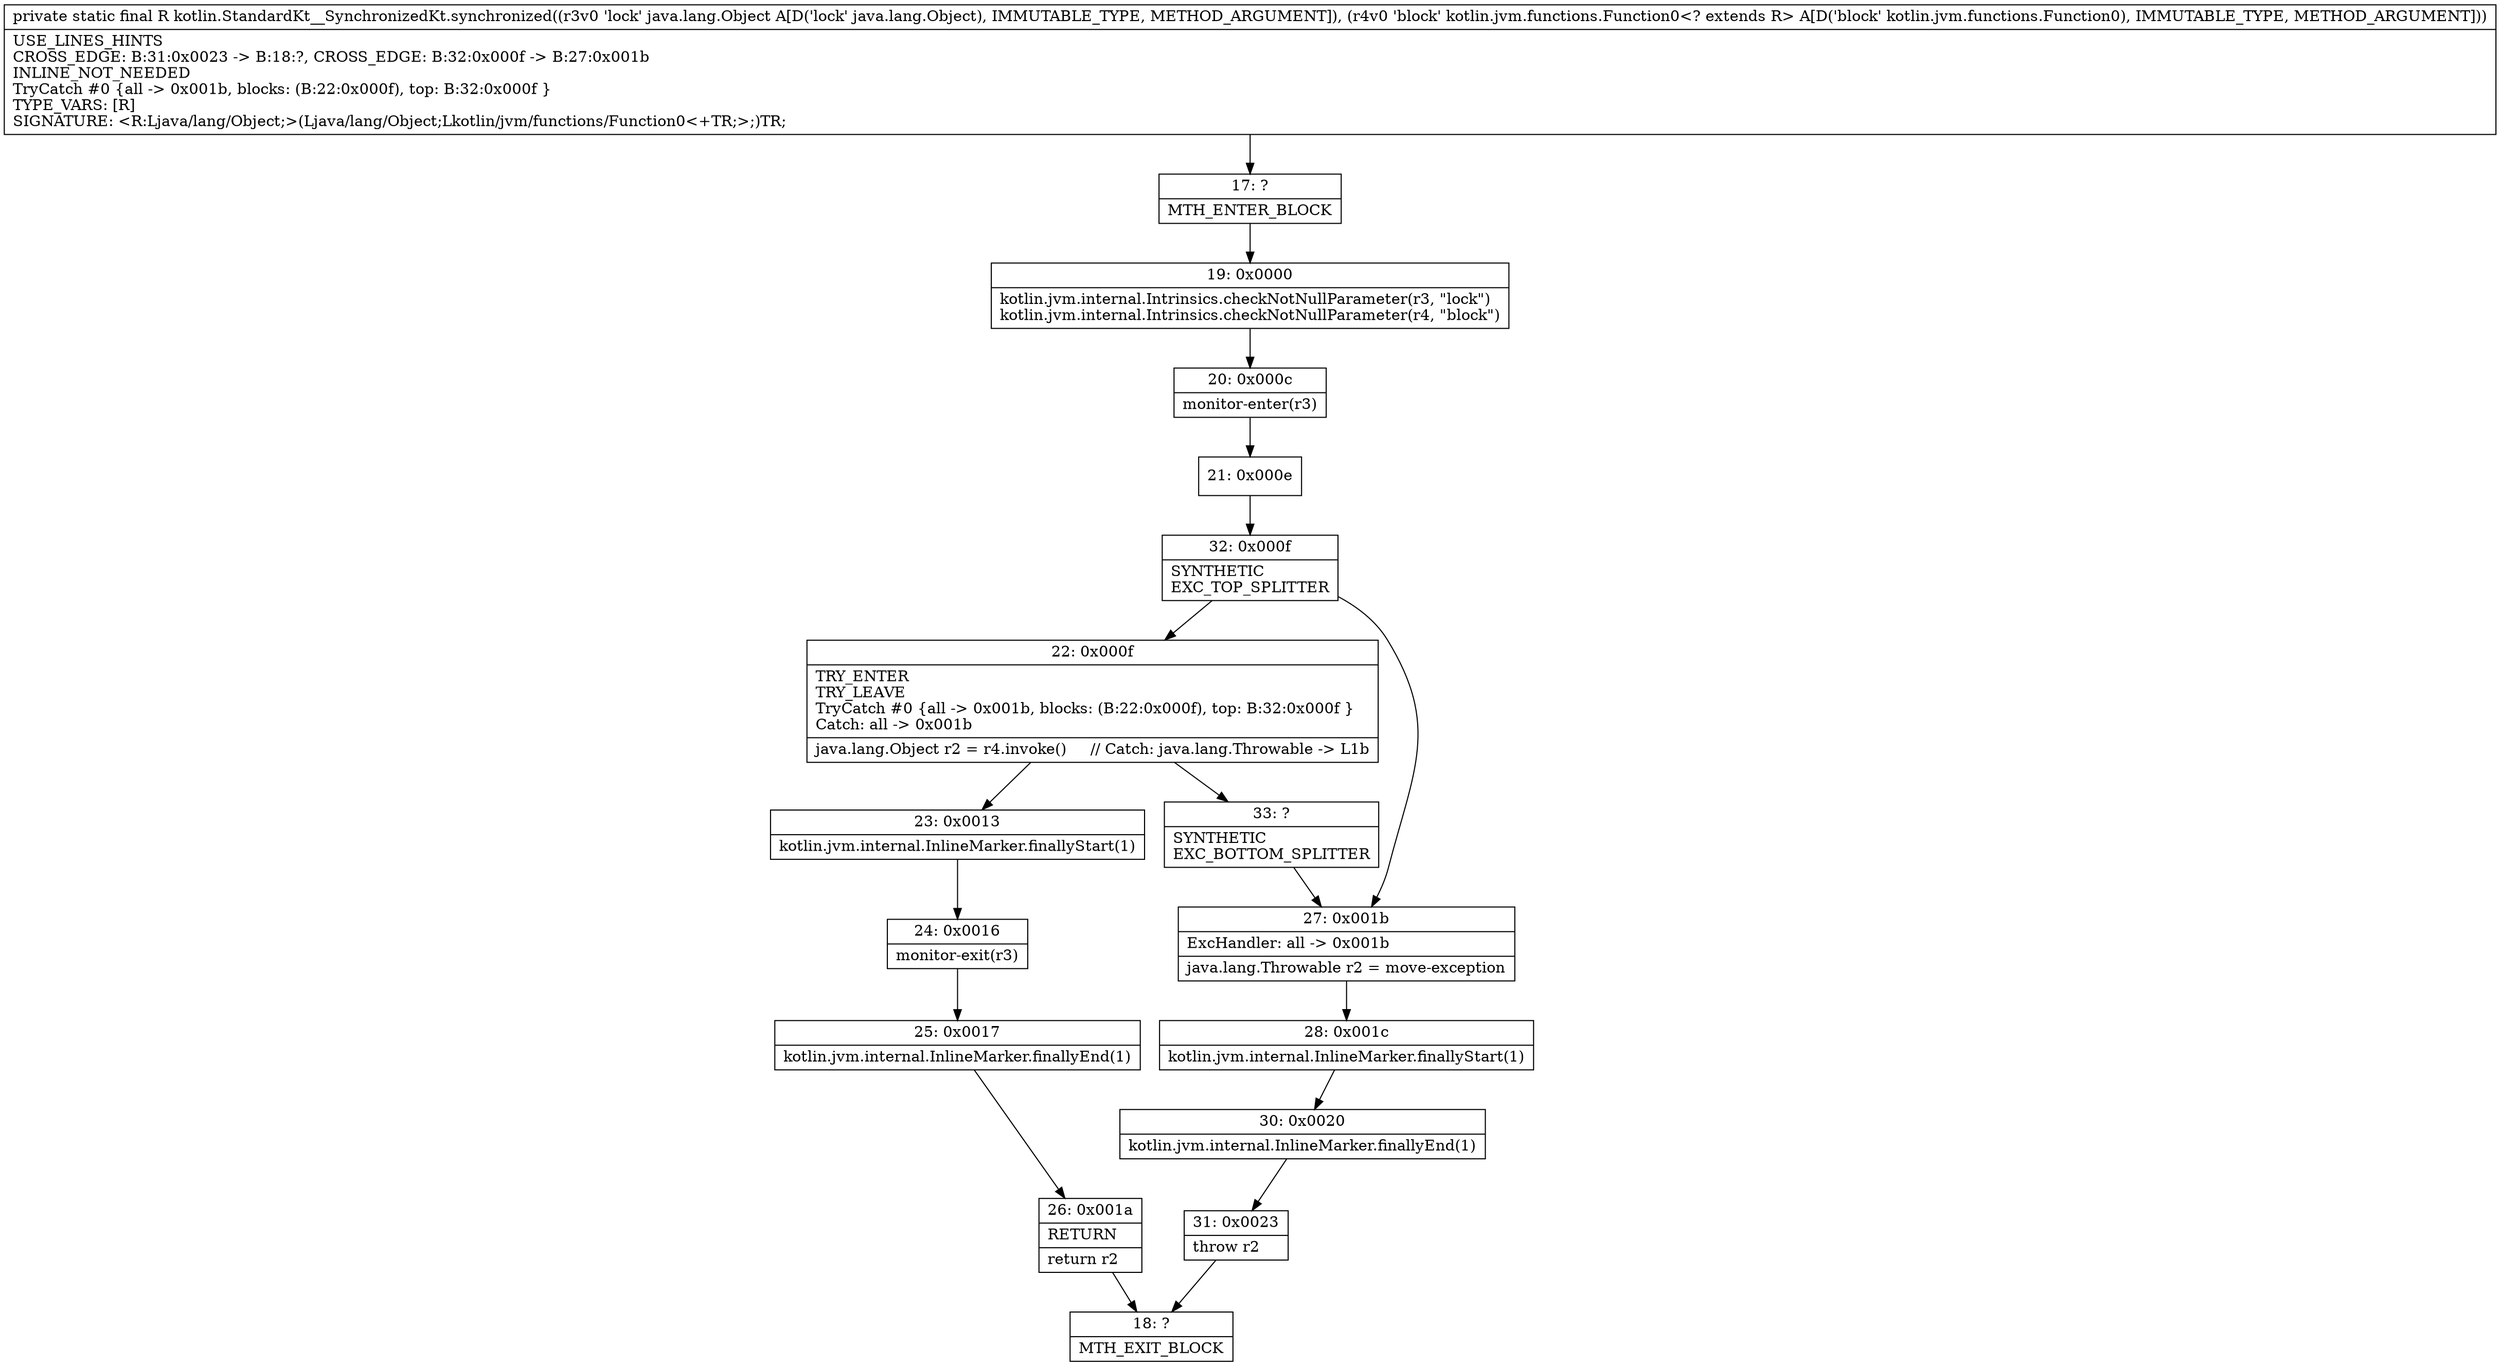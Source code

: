 digraph "CFG forkotlin.StandardKt__SynchronizedKt.synchronized(Ljava\/lang\/Object;Lkotlin\/jvm\/functions\/Function0;)Ljava\/lang\/Object;" {
Node_17 [shape=record,label="{17\:\ ?|MTH_ENTER_BLOCK\l}"];
Node_19 [shape=record,label="{19\:\ 0x0000|kotlin.jvm.internal.Intrinsics.checkNotNullParameter(r3, \"lock\")\lkotlin.jvm.internal.Intrinsics.checkNotNullParameter(r4, \"block\")\l}"];
Node_20 [shape=record,label="{20\:\ 0x000c|monitor\-enter(r3)\l}"];
Node_21 [shape=record,label="{21\:\ 0x000e}"];
Node_32 [shape=record,label="{32\:\ 0x000f|SYNTHETIC\lEXC_TOP_SPLITTER\l}"];
Node_22 [shape=record,label="{22\:\ 0x000f|TRY_ENTER\lTRY_LEAVE\lTryCatch #0 \{all \-\> 0x001b, blocks: (B:22:0x000f), top: B:32:0x000f \}\lCatch: all \-\> 0x001b\l|java.lang.Object r2 = r4.invoke()     \/\/ Catch: java.lang.Throwable \-\> L1b\l}"];
Node_23 [shape=record,label="{23\:\ 0x0013|kotlin.jvm.internal.InlineMarker.finallyStart(1)\l}"];
Node_24 [shape=record,label="{24\:\ 0x0016|monitor\-exit(r3)\l}"];
Node_25 [shape=record,label="{25\:\ 0x0017|kotlin.jvm.internal.InlineMarker.finallyEnd(1)\l}"];
Node_26 [shape=record,label="{26\:\ 0x001a|RETURN\l|return r2\l}"];
Node_18 [shape=record,label="{18\:\ ?|MTH_EXIT_BLOCK\l}"];
Node_33 [shape=record,label="{33\:\ ?|SYNTHETIC\lEXC_BOTTOM_SPLITTER\l}"];
Node_27 [shape=record,label="{27\:\ 0x001b|ExcHandler: all \-\> 0x001b\l|java.lang.Throwable r2 = move\-exception\l}"];
Node_28 [shape=record,label="{28\:\ 0x001c|kotlin.jvm.internal.InlineMarker.finallyStart(1)\l}"];
Node_30 [shape=record,label="{30\:\ 0x0020|kotlin.jvm.internal.InlineMarker.finallyEnd(1)\l}"];
Node_31 [shape=record,label="{31\:\ 0x0023|throw r2\l}"];
MethodNode[shape=record,label="{private static final R kotlin.StandardKt__SynchronizedKt.synchronized((r3v0 'lock' java.lang.Object A[D('lock' java.lang.Object), IMMUTABLE_TYPE, METHOD_ARGUMENT]), (r4v0 'block' kotlin.jvm.functions.Function0\<? extends R\> A[D('block' kotlin.jvm.functions.Function0), IMMUTABLE_TYPE, METHOD_ARGUMENT]))  | USE_LINES_HINTS\lCROSS_EDGE: B:31:0x0023 \-\> B:18:?, CROSS_EDGE: B:32:0x000f \-\> B:27:0x001b\lINLINE_NOT_NEEDED\lTryCatch #0 \{all \-\> 0x001b, blocks: (B:22:0x000f), top: B:32:0x000f \}\lTYPE_VARS: [R]\lSIGNATURE: \<R:Ljava\/lang\/Object;\>(Ljava\/lang\/Object;Lkotlin\/jvm\/functions\/Function0\<+TR;\>;)TR;\l}"];
MethodNode -> Node_17;Node_17 -> Node_19;
Node_19 -> Node_20;
Node_20 -> Node_21;
Node_21 -> Node_32;
Node_32 -> Node_22;
Node_32 -> Node_27;
Node_22 -> Node_23;
Node_22 -> Node_33;
Node_23 -> Node_24;
Node_24 -> Node_25;
Node_25 -> Node_26;
Node_26 -> Node_18;
Node_33 -> Node_27;
Node_27 -> Node_28;
Node_28 -> Node_30;
Node_30 -> Node_31;
Node_31 -> Node_18;
}

